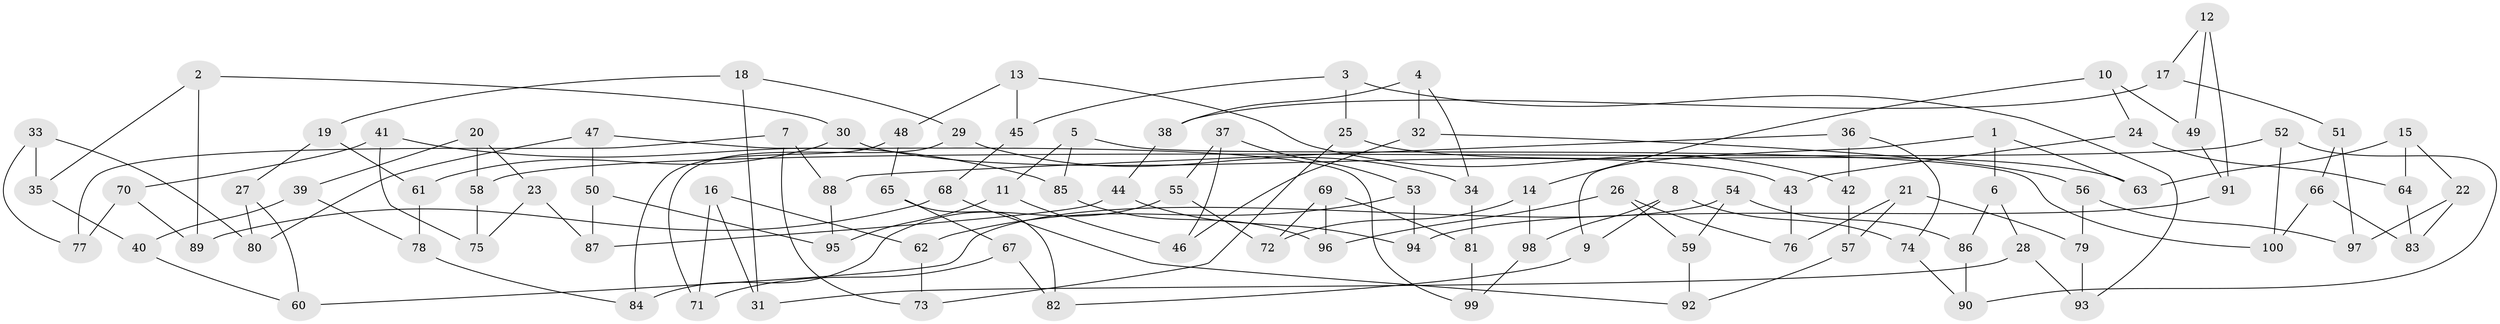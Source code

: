 // Generated by graph-tools (version 1.1) at 2025/11/02/21/25 10:11:15]
// undirected, 100 vertices, 150 edges
graph export_dot {
graph [start="1"]
  node [color=gray90,style=filled];
  1;
  2;
  3;
  4;
  5;
  6;
  7;
  8;
  9;
  10;
  11;
  12;
  13;
  14;
  15;
  16;
  17;
  18;
  19;
  20;
  21;
  22;
  23;
  24;
  25;
  26;
  27;
  28;
  29;
  30;
  31;
  32;
  33;
  34;
  35;
  36;
  37;
  38;
  39;
  40;
  41;
  42;
  43;
  44;
  45;
  46;
  47;
  48;
  49;
  50;
  51;
  52;
  53;
  54;
  55;
  56;
  57;
  58;
  59;
  60;
  61;
  62;
  63;
  64;
  65;
  66;
  67;
  68;
  69;
  70;
  71;
  72;
  73;
  74;
  75;
  76;
  77;
  78;
  79;
  80;
  81;
  82;
  83;
  84;
  85;
  86;
  87;
  88;
  89;
  90;
  91;
  92;
  93;
  94;
  95;
  96;
  97;
  98;
  99;
  100;
  1 -- 6;
  1 -- 9;
  1 -- 63;
  2 -- 30;
  2 -- 35;
  2 -- 89;
  3 -- 93;
  3 -- 25;
  3 -- 45;
  4 -- 38;
  4 -- 34;
  4 -- 32;
  5 -- 85;
  5 -- 100;
  5 -- 11;
  6 -- 28;
  6 -- 86;
  7 -- 88;
  7 -- 73;
  7 -- 77;
  8 -- 9;
  8 -- 74;
  8 -- 98;
  9 -- 82;
  10 -- 24;
  10 -- 49;
  10 -- 14;
  11 -- 46;
  11 -- 95;
  12 -- 17;
  12 -- 91;
  12 -- 49;
  13 -- 48;
  13 -- 45;
  13 -- 42;
  14 -- 72;
  14 -- 98;
  15 -- 64;
  15 -- 63;
  15 -- 22;
  16 -- 62;
  16 -- 71;
  16 -- 31;
  17 -- 51;
  17 -- 38;
  18 -- 31;
  18 -- 19;
  18 -- 29;
  19 -- 61;
  19 -- 27;
  20 -- 23;
  20 -- 58;
  20 -- 39;
  21 -- 79;
  21 -- 57;
  21 -- 76;
  22 -- 97;
  22 -- 83;
  23 -- 87;
  23 -- 75;
  24 -- 43;
  24 -- 64;
  25 -- 63;
  25 -- 73;
  26 -- 59;
  26 -- 96;
  26 -- 76;
  27 -- 80;
  27 -- 60;
  28 -- 31;
  28 -- 93;
  29 -- 71;
  29 -- 34;
  30 -- 43;
  30 -- 61;
  32 -- 56;
  32 -- 46;
  33 -- 35;
  33 -- 77;
  33 -- 80;
  34 -- 81;
  35 -- 40;
  36 -- 88;
  36 -- 74;
  36 -- 42;
  37 -- 55;
  37 -- 53;
  37 -- 46;
  38 -- 44;
  39 -- 40;
  39 -- 78;
  40 -- 60;
  41 -- 85;
  41 -- 75;
  41 -- 70;
  42 -- 57;
  43 -- 76;
  44 -- 87;
  44 -- 94;
  45 -- 68;
  47 -- 50;
  47 -- 80;
  47 -- 99;
  48 -- 84;
  48 -- 65;
  49 -- 91;
  50 -- 87;
  50 -- 95;
  51 -- 97;
  51 -- 66;
  52 -- 58;
  52 -- 100;
  52 -- 90;
  53 -- 62;
  53 -- 94;
  54 -- 86;
  54 -- 59;
  54 -- 60;
  55 -- 84;
  55 -- 72;
  56 -- 97;
  56 -- 79;
  57 -- 92;
  58 -- 75;
  59 -- 92;
  61 -- 78;
  62 -- 73;
  64 -- 83;
  65 -- 67;
  65 -- 82;
  66 -- 83;
  66 -- 100;
  67 -- 71;
  67 -- 82;
  68 -- 92;
  68 -- 89;
  69 -- 96;
  69 -- 81;
  69 -- 72;
  70 -- 77;
  70 -- 89;
  74 -- 90;
  78 -- 84;
  79 -- 93;
  81 -- 99;
  85 -- 96;
  86 -- 90;
  88 -- 95;
  91 -- 94;
  98 -- 99;
}
